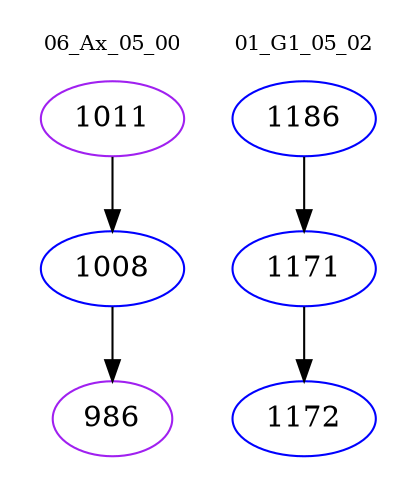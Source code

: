 digraph{
subgraph cluster_0 {
color = white
label = "06_Ax_05_00";
fontsize=10;
T0_1011 [label="1011", color="purple"]
T0_1011 -> T0_1008 [color="black"]
T0_1008 [label="1008", color="blue"]
T0_1008 -> T0_986 [color="black"]
T0_986 [label="986", color="purple"]
}
subgraph cluster_1 {
color = white
label = "01_G1_05_02";
fontsize=10;
T1_1186 [label="1186", color="blue"]
T1_1186 -> T1_1171 [color="black"]
T1_1171 [label="1171", color="blue"]
T1_1171 -> T1_1172 [color="black"]
T1_1172 [label="1172", color="blue"]
}
}
